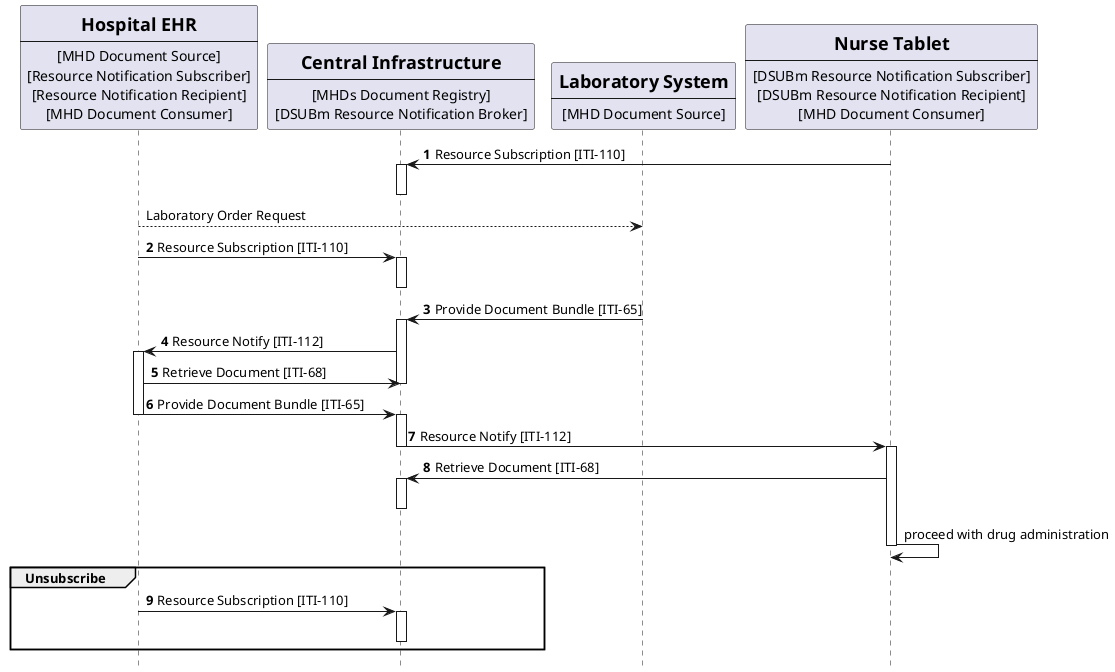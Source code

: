 @startuml
skinparam svgDimensionStyle false
hide footbox

/'title "Subscription with DSUBm on MHDs infrastructure: Laboratory Results and ePrescription"'/
participant HospitalEHR [
    =Hospital EHR
    ----
    [MHD Document Source]
    [Resource Notification Subscriber]
    [Resource Notification Recipient]
    [MHD Document Consumer]
] 

participant MHDsDocumentRegistry [
    =Central Infrastructure
    ----
    [MHDs Document Registry]
    [DSUBm Resource Notification Broker]
    ] 


participant LaboratorySystem [
    =Laboratory System
    ----
    [MHD Document Source]
] 

participant NurseTablet [
    =Nurse Tablet
    ----
    [DSUBm Resource Notification Subscriber]
    [DSUBm Resource Notification Recipient]
    [MHD Document Consumer]
] 
autonumber "<b>"
NurseTablet -> MHDsDocumentRegistry:   Resource Subscription [ITI-110]
activate MHDsDocumentRegistry
deactivate MHDsDocumentRegistry
autonumber stop
HospitalEHR --> LaboratorySystem:  Laboratory Order Request
autonumber 2 "<b>"
HospitalEHR -> MHDsDocumentRegistry:  Resource Subscription [ITI-110]
activate MHDsDocumentRegistry
deactivate MHDsDocumentRegistry




LaboratorySystem -> MHDsDocumentRegistry: Provide Document Bundle [ITI-65]
activate MHDsDocumentRegistry

MHDsDocumentRegistry -> HospitalEHR : Resource Notify [ITI-112]
activate HospitalEHR
HospitalEHR -> MHDsDocumentRegistry:  Retrieve Document [ITI-68]
deactivate MHDsDocumentRegistry
HospitalEHR -> MHDsDocumentRegistry: Provide Document Bundle [ITI-65]
deactivate HospitalEHR

activate MHDsDocumentRegistry
MHDsDocumentRegistry -> NurseTablet : Resource Notify [ITI-112]
deactivate MHDsDocumentRegistry
activate NurseTablet
NurseTablet -> MHDsDocumentRegistry: Retrieve Document [ITI-68]
activate MHDsDocumentRegistry
deactivate MHDsDocumentRegistry
autonumber stop
NurseTablet -> NurseTablet: proceed with drug administration
deactivate NurseTablet

autonumber 9 "<b>"
group Unsubscribe
  HospitalEHR ->MHDsDocumentRegistry: Resource Subscription [ITI-110]
  activate MHDsDocumentRegistry
  deactivate MHDsDocumentRegistry
  
end

@enduml